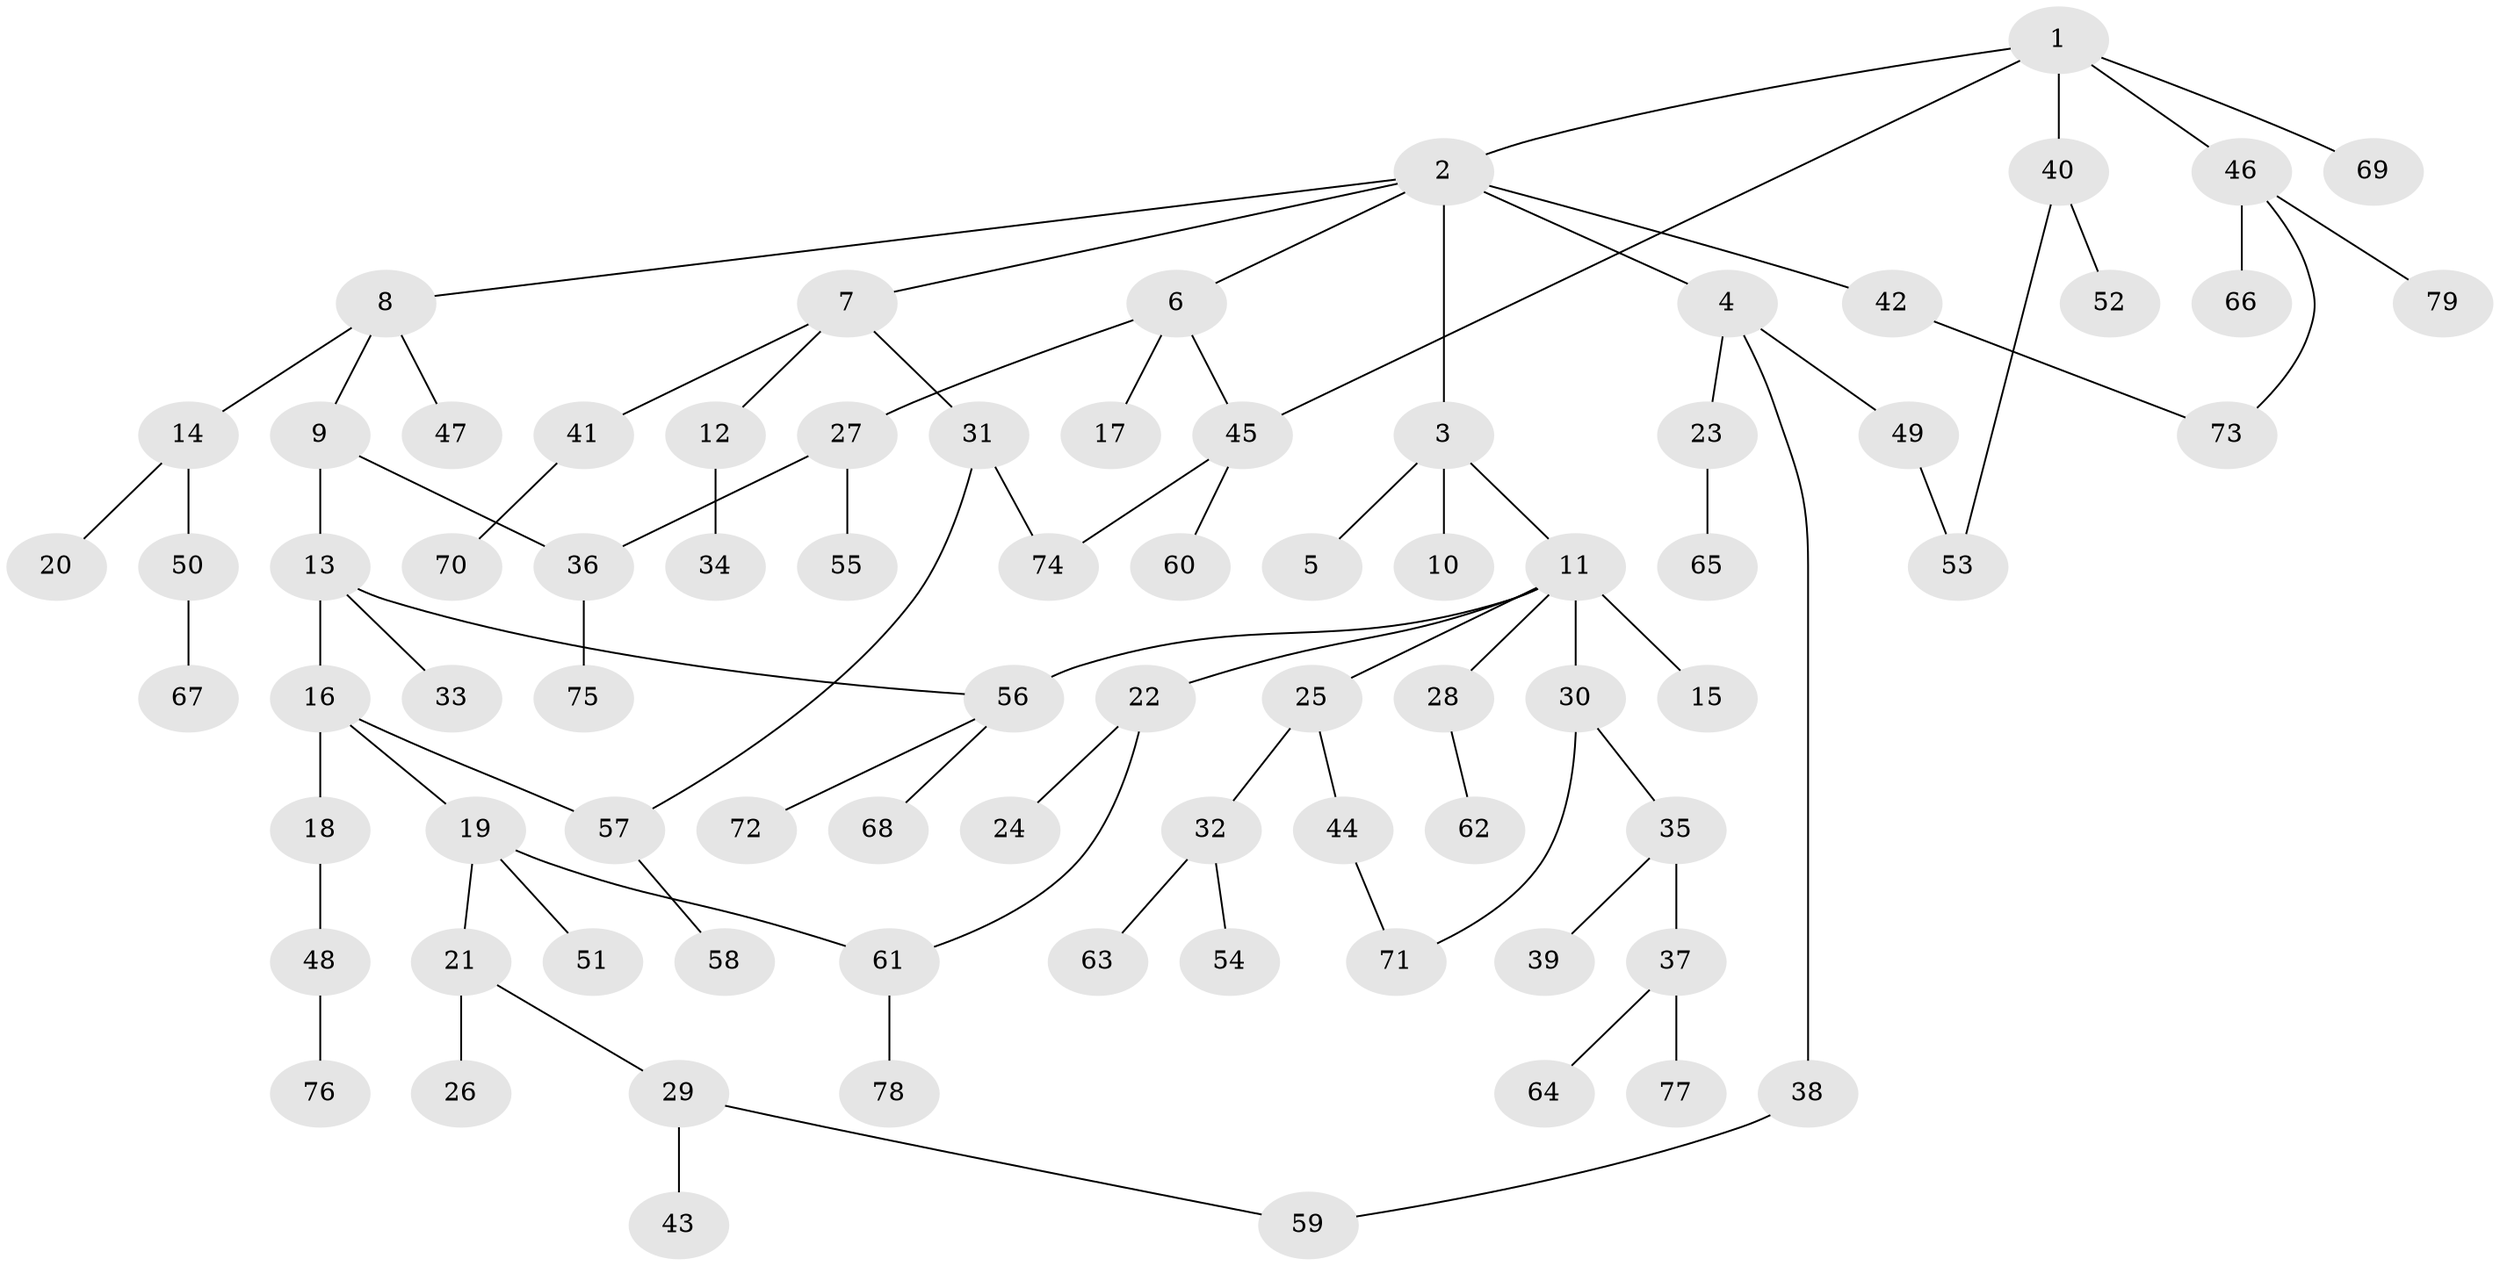 // Generated by graph-tools (version 1.1) at 2025/42/03/09/25 04:42:03]
// undirected, 79 vertices, 88 edges
graph export_dot {
graph [start="1"]
  node [color=gray90,style=filled];
  1;
  2;
  3;
  4;
  5;
  6;
  7;
  8;
  9;
  10;
  11;
  12;
  13;
  14;
  15;
  16;
  17;
  18;
  19;
  20;
  21;
  22;
  23;
  24;
  25;
  26;
  27;
  28;
  29;
  30;
  31;
  32;
  33;
  34;
  35;
  36;
  37;
  38;
  39;
  40;
  41;
  42;
  43;
  44;
  45;
  46;
  47;
  48;
  49;
  50;
  51;
  52;
  53;
  54;
  55;
  56;
  57;
  58;
  59;
  60;
  61;
  62;
  63;
  64;
  65;
  66;
  67;
  68;
  69;
  70;
  71;
  72;
  73;
  74;
  75;
  76;
  77;
  78;
  79;
  1 -- 2;
  1 -- 40;
  1 -- 46;
  1 -- 69;
  1 -- 45;
  2 -- 3;
  2 -- 4;
  2 -- 6;
  2 -- 7;
  2 -- 8;
  2 -- 42;
  3 -- 5;
  3 -- 10;
  3 -- 11;
  4 -- 23;
  4 -- 38;
  4 -- 49;
  6 -- 17;
  6 -- 27;
  6 -- 45;
  7 -- 12;
  7 -- 31;
  7 -- 41;
  8 -- 9;
  8 -- 14;
  8 -- 47;
  9 -- 13;
  9 -- 36;
  11 -- 15;
  11 -- 22;
  11 -- 25;
  11 -- 28;
  11 -- 30;
  11 -- 56;
  12 -- 34;
  13 -- 16;
  13 -- 33;
  13 -- 56;
  14 -- 20;
  14 -- 50;
  16 -- 18;
  16 -- 19;
  16 -- 57;
  18 -- 48;
  19 -- 21;
  19 -- 51;
  19 -- 61;
  21 -- 26;
  21 -- 29;
  22 -- 24;
  22 -- 61;
  23 -- 65;
  25 -- 32;
  25 -- 44;
  27 -- 36;
  27 -- 55;
  28 -- 62;
  29 -- 43;
  29 -- 59;
  30 -- 35;
  30 -- 71;
  31 -- 57;
  31 -- 74;
  32 -- 54;
  32 -- 63;
  35 -- 37;
  35 -- 39;
  36 -- 75;
  37 -- 64;
  37 -- 77;
  38 -- 59;
  40 -- 52;
  40 -- 53;
  41 -- 70;
  42 -- 73;
  44 -- 71;
  45 -- 60;
  45 -- 74;
  46 -- 66;
  46 -- 73;
  46 -- 79;
  48 -- 76;
  49 -- 53;
  50 -- 67;
  56 -- 68;
  56 -- 72;
  57 -- 58;
  61 -- 78;
}
